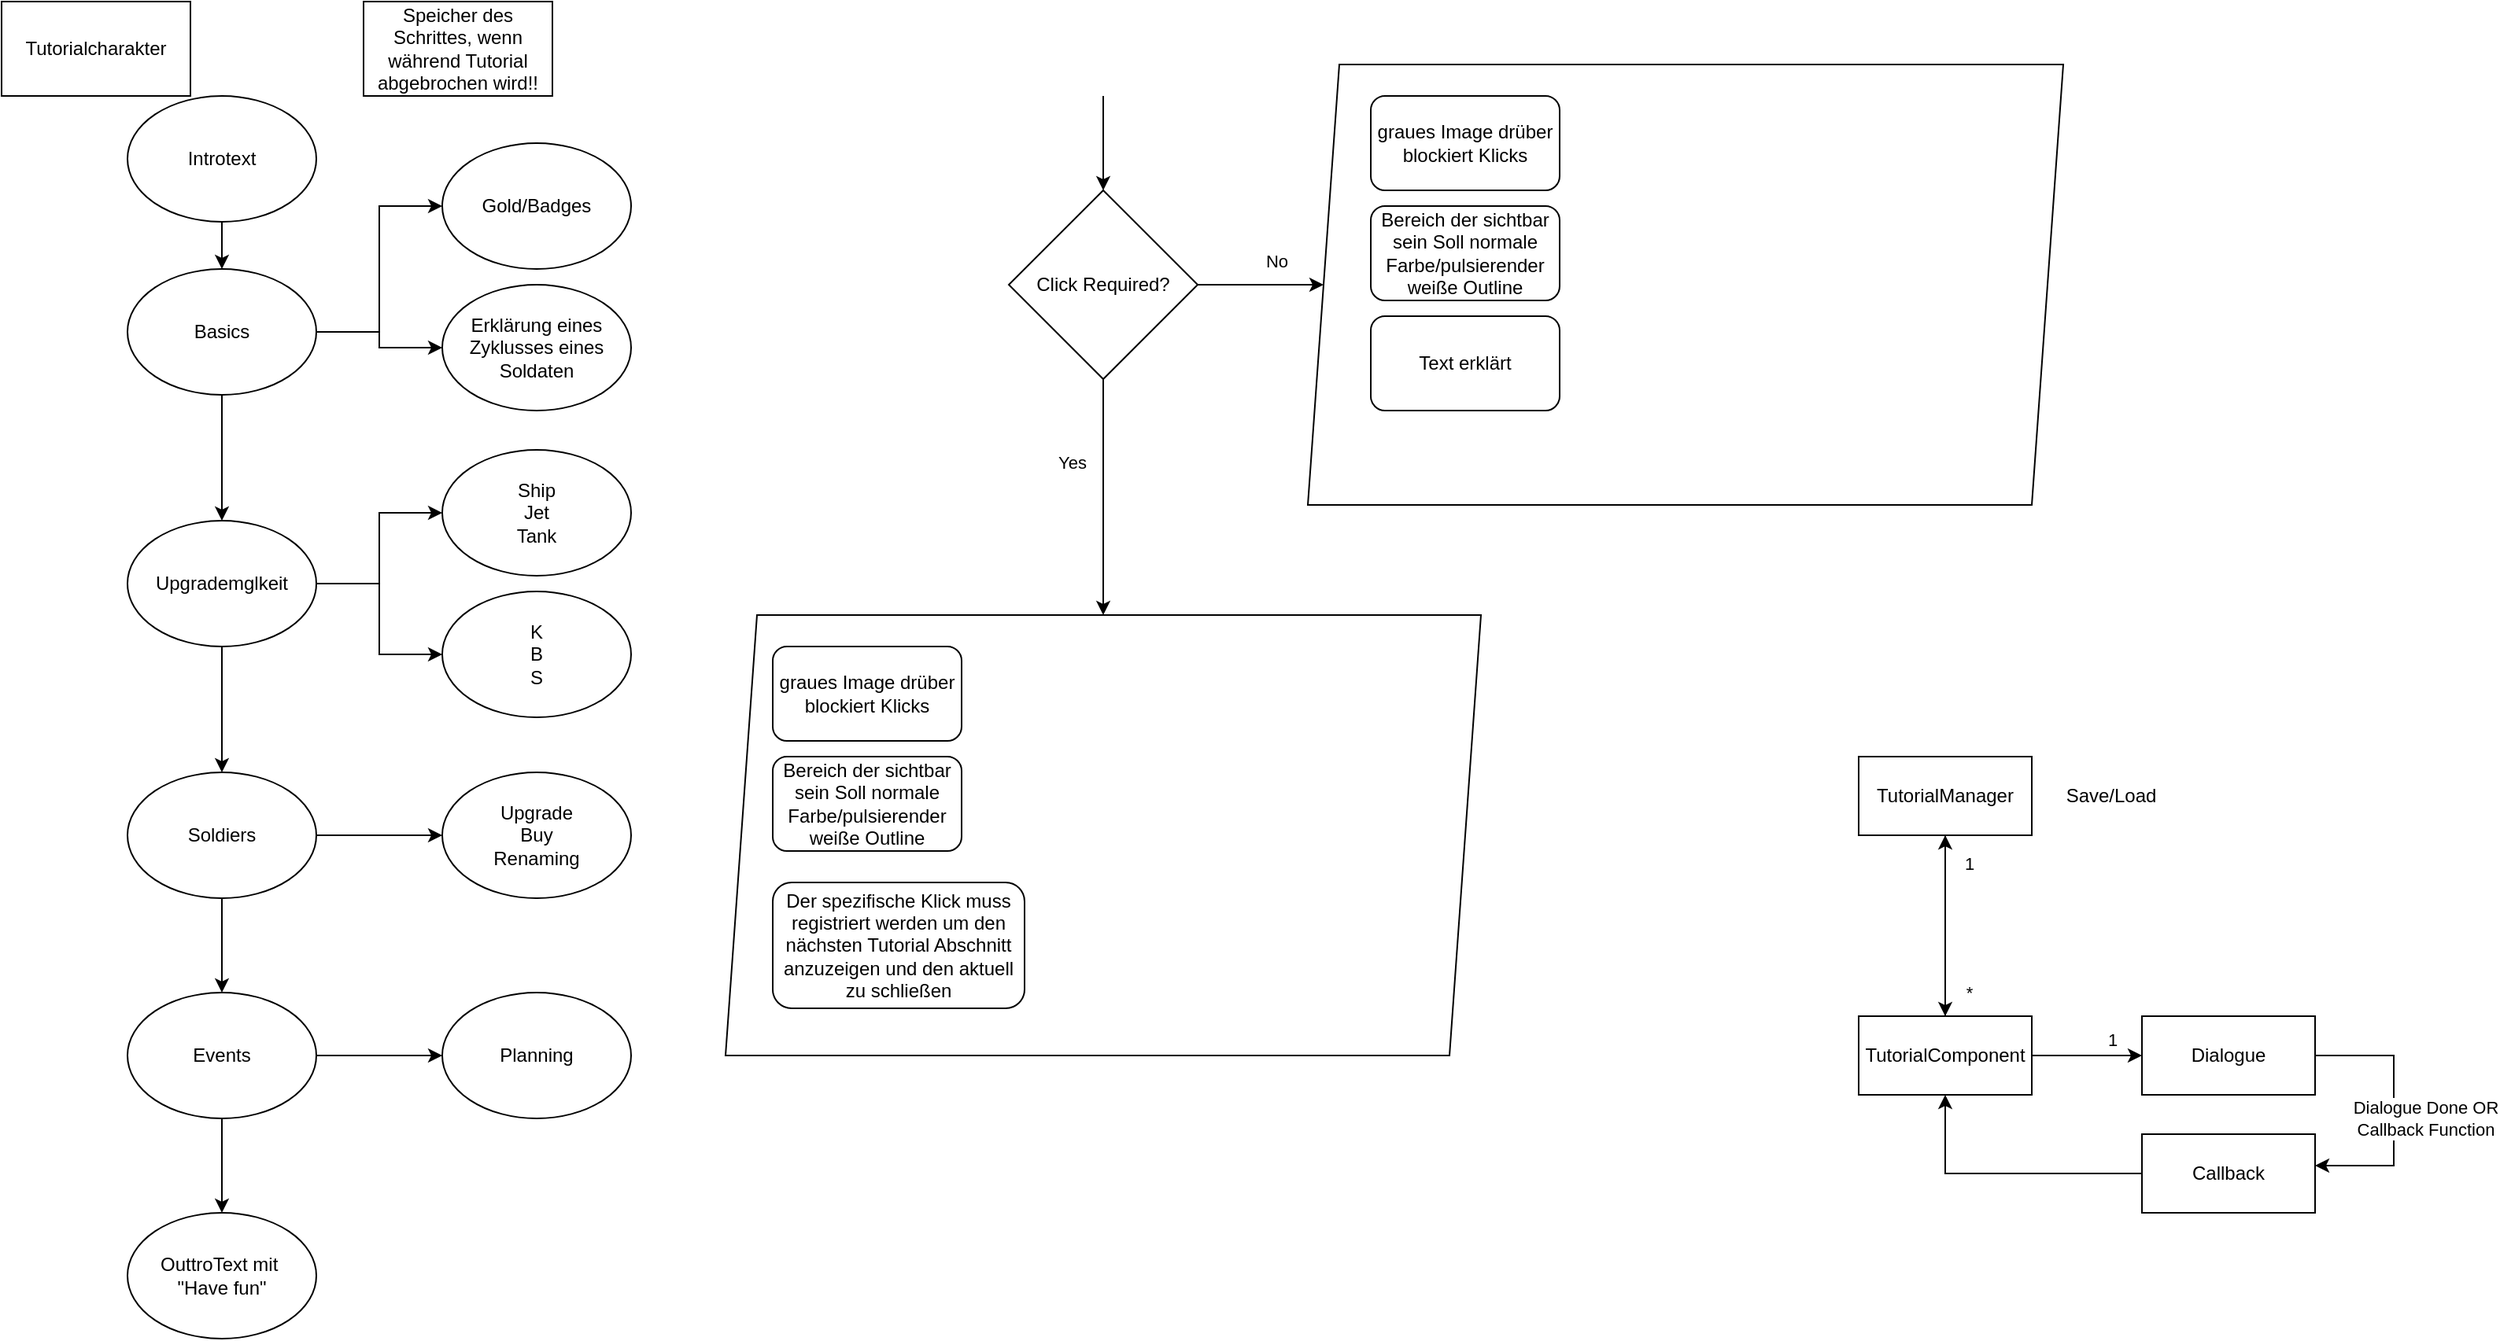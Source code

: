 <mxfile version="24.0.4" type="device">
  <diagram name="Seite-1" id="9-ymV582pqDxq1HW8YvX">
    <mxGraphModel dx="1434" dy="836" grid="1" gridSize="10" guides="1" tooltips="1" connect="1" arrows="1" fold="1" page="1" pageScale="1" pageWidth="827" pageHeight="1169" math="0" shadow="0">
      <root>
        <mxCell id="0" />
        <mxCell id="1" parent="0" />
        <mxCell id="9J-22XAXR4bjDbhk-DiG-13" style="edgeStyle=orthogonalEdgeStyle;rounded=0;orthogonalLoop=1;jettySize=auto;html=1;" parent="1" source="9J-22XAXR4bjDbhk-DiG-1" target="9J-22XAXR4bjDbhk-DiG-2" edge="1">
          <mxGeometry relative="1" as="geometry" />
        </mxCell>
        <mxCell id="9J-22XAXR4bjDbhk-DiG-1" value="Introtext" style="ellipse;whiteSpace=wrap;html=1;" parent="1" vertex="1">
          <mxGeometry x="80" y="80" width="120" height="80" as="geometry" />
        </mxCell>
        <mxCell id="9J-22XAXR4bjDbhk-DiG-14" style="edgeStyle=orthogonalEdgeStyle;rounded=0;orthogonalLoop=1;jettySize=auto;html=1;" parent="1" source="9J-22XAXR4bjDbhk-DiG-2" target="9J-22XAXR4bjDbhk-DiG-5" edge="1">
          <mxGeometry relative="1" as="geometry" />
        </mxCell>
        <mxCell id="9J-22XAXR4bjDbhk-DiG-16" style="edgeStyle=orthogonalEdgeStyle;rounded=0;orthogonalLoop=1;jettySize=auto;html=1;" parent="1" source="9J-22XAXR4bjDbhk-DiG-2" target="9J-22XAXR4bjDbhk-DiG-3" edge="1">
          <mxGeometry relative="1" as="geometry" />
        </mxCell>
        <mxCell id="9J-22XAXR4bjDbhk-DiG-17" style="edgeStyle=orthogonalEdgeStyle;rounded=0;orthogonalLoop=1;jettySize=auto;html=1;" parent="1" source="9J-22XAXR4bjDbhk-DiG-2" target="9J-22XAXR4bjDbhk-DiG-4" edge="1">
          <mxGeometry relative="1" as="geometry" />
        </mxCell>
        <mxCell id="9J-22XAXR4bjDbhk-DiG-2" value="Basics" style="ellipse;whiteSpace=wrap;html=1;" parent="1" vertex="1">
          <mxGeometry x="80" y="190" width="120" height="80" as="geometry" />
        </mxCell>
        <mxCell id="9J-22XAXR4bjDbhk-DiG-3" value="Gold/Badges" style="ellipse;whiteSpace=wrap;html=1;" parent="1" vertex="1">
          <mxGeometry x="280" y="110" width="120" height="80" as="geometry" />
        </mxCell>
        <mxCell id="9J-22XAXR4bjDbhk-DiG-4" value="Erklärung eines Zyklusses eines Soldaten" style="ellipse;whiteSpace=wrap;html=1;" parent="1" vertex="1">
          <mxGeometry x="280" y="200" width="120" height="80" as="geometry" />
        </mxCell>
        <mxCell id="9J-22XAXR4bjDbhk-DiG-15" style="edgeStyle=orthogonalEdgeStyle;rounded=0;orthogonalLoop=1;jettySize=auto;html=1;" parent="1" source="9J-22XAXR4bjDbhk-DiG-5" target="9J-22XAXR4bjDbhk-DiG-9" edge="1">
          <mxGeometry relative="1" as="geometry" />
        </mxCell>
        <mxCell id="9J-22XAXR4bjDbhk-DiG-18" style="edgeStyle=orthogonalEdgeStyle;rounded=0;orthogonalLoop=1;jettySize=auto;html=1;" parent="1" source="9J-22XAXR4bjDbhk-DiG-5" target="9J-22XAXR4bjDbhk-DiG-7" edge="1">
          <mxGeometry relative="1" as="geometry" />
        </mxCell>
        <mxCell id="9J-22XAXR4bjDbhk-DiG-19" style="edgeStyle=orthogonalEdgeStyle;rounded=0;orthogonalLoop=1;jettySize=auto;html=1;" parent="1" source="9J-22XAXR4bjDbhk-DiG-5" target="9J-22XAXR4bjDbhk-DiG-6" edge="1">
          <mxGeometry relative="1" as="geometry" />
        </mxCell>
        <mxCell id="9J-22XAXR4bjDbhk-DiG-5" value="Upgrademglkeit" style="ellipse;whiteSpace=wrap;html=1;" parent="1" vertex="1">
          <mxGeometry x="80" y="350" width="120" height="80" as="geometry" />
        </mxCell>
        <mxCell id="9J-22XAXR4bjDbhk-DiG-6" value="K&lt;div&gt;B&lt;/div&gt;&lt;div&gt;S&lt;/div&gt;" style="ellipse;whiteSpace=wrap;html=1;" parent="1" vertex="1">
          <mxGeometry x="280" y="395" width="120" height="80" as="geometry" />
        </mxCell>
        <mxCell id="9J-22XAXR4bjDbhk-DiG-7" value="Ship&lt;div&gt;Jet&lt;/div&gt;&lt;div&gt;Tank&lt;/div&gt;" style="ellipse;whiteSpace=wrap;html=1;" parent="1" vertex="1">
          <mxGeometry x="280" y="305" width="120" height="80" as="geometry" />
        </mxCell>
        <mxCell id="9J-22XAXR4bjDbhk-DiG-20" style="edgeStyle=orthogonalEdgeStyle;rounded=0;orthogonalLoop=1;jettySize=auto;html=1;" parent="1" source="9J-22XAXR4bjDbhk-DiG-9" target="9J-22XAXR4bjDbhk-DiG-10" edge="1">
          <mxGeometry relative="1" as="geometry" />
        </mxCell>
        <mxCell id="9J-22XAXR4bjDbhk-DiG-22" style="edgeStyle=orthogonalEdgeStyle;rounded=0;orthogonalLoop=1;jettySize=auto;html=1;" parent="1" source="9J-22XAXR4bjDbhk-DiG-9" target="9J-22XAXR4bjDbhk-DiG-21" edge="1">
          <mxGeometry relative="1" as="geometry" />
        </mxCell>
        <mxCell id="9J-22XAXR4bjDbhk-DiG-9" value="Soldiers" style="ellipse;whiteSpace=wrap;html=1;" parent="1" vertex="1">
          <mxGeometry x="80" y="510" width="120" height="80" as="geometry" />
        </mxCell>
        <mxCell id="9J-22XAXR4bjDbhk-DiG-10" value="Upgrade&lt;div&gt;Buy&lt;/div&gt;&lt;div&gt;Renaming&lt;/div&gt;" style="ellipse;whiteSpace=wrap;html=1;" parent="1" vertex="1">
          <mxGeometry x="280" y="510" width="120" height="80" as="geometry" />
        </mxCell>
        <mxCell id="9J-22XAXR4bjDbhk-DiG-11" value="Tutorialcharakter" style="rounded=0;whiteSpace=wrap;html=1;" parent="1" vertex="1">
          <mxGeometry y="20" width="120" height="60" as="geometry" />
        </mxCell>
        <mxCell id="9J-22XAXR4bjDbhk-DiG-12" value="Speicher des Schrittes, wenn während Tutorial abgebrochen wird!!" style="rounded=0;whiteSpace=wrap;html=1;" parent="1" vertex="1">
          <mxGeometry x="230" y="20" width="120" height="60" as="geometry" />
        </mxCell>
        <mxCell id="9J-22XAXR4bjDbhk-DiG-24" style="edgeStyle=orthogonalEdgeStyle;rounded=0;orthogonalLoop=1;jettySize=auto;html=1;" parent="1" source="9J-22XAXR4bjDbhk-DiG-21" target="9J-22XAXR4bjDbhk-DiG-23" edge="1">
          <mxGeometry relative="1" as="geometry" />
        </mxCell>
        <mxCell id="9J-22XAXR4bjDbhk-DiG-27" style="edgeStyle=orthogonalEdgeStyle;rounded=0;orthogonalLoop=1;jettySize=auto;html=1;" parent="1" source="9J-22XAXR4bjDbhk-DiG-21" target="9J-22XAXR4bjDbhk-DiG-26" edge="1">
          <mxGeometry relative="1" as="geometry" />
        </mxCell>
        <mxCell id="9J-22XAXR4bjDbhk-DiG-21" value="Events" style="ellipse;whiteSpace=wrap;html=1;" parent="1" vertex="1">
          <mxGeometry x="80" y="650" width="120" height="80" as="geometry" />
        </mxCell>
        <mxCell id="9J-22XAXR4bjDbhk-DiG-23" value="Planning" style="ellipse;whiteSpace=wrap;html=1;" parent="1" vertex="1">
          <mxGeometry x="280" y="650" width="120" height="80" as="geometry" />
        </mxCell>
        <mxCell id="9J-22XAXR4bjDbhk-DiG-26" value="OuttroText mit&amp;nbsp;&lt;div&gt;&quot;Have fun&quot;&lt;/div&gt;" style="ellipse;whiteSpace=wrap;html=1;" parent="1" vertex="1">
          <mxGeometry x="80" y="790" width="120" height="80" as="geometry" />
        </mxCell>
        <mxCell id="9J-22XAXR4bjDbhk-DiG-30" value="No" style="edgeStyle=orthogonalEdgeStyle;rounded=0;orthogonalLoop=1;jettySize=auto;html=1;spacingTop=-10;" parent="1" source="9J-22XAXR4bjDbhk-DiG-28" target="9J-22XAXR4bjDbhk-DiG-31" edge="1">
          <mxGeometry x="0.25" y="10" relative="1" as="geometry">
            <mxPoint x="870" y="200" as="targetPoint" />
            <mxPoint as="offset" />
          </mxGeometry>
        </mxCell>
        <mxCell id="9J-22XAXR4bjDbhk-DiG-37" style="edgeStyle=orthogonalEdgeStyle;rounded=0;orthogonalLoop=1;jettySize=auto;html=1;" parent="1" source="9J-22XAXR4bjDbhk-DiG-28" target="9J-22XAXR4bjDbhk-DiG-36" edge="1">
          <mxGeometry relative="1" as="geometry" />
        </mxCell>
        <mxCell id="9J-22XAXR4bjDbhk-DiG-38" value="Yes" style="edgeLabel;html=1;align=center;verticalAlign=middle;resizable=0;points=[];" parent="9J-22XAXR4bjDbhk-DiG-37" vertex="1" connectable="0">
          <mxGeometry x="-0.293" y="1" relative="1" as="geometry">
            <mxPoint x="-21" as="offset" />
          </mxGeometry>
        </mxCell>
        <mxCell id="9J-22XAXR4bjDbhk-DiG-28" value="Click Required?" style="rhombus;whiteSpace=wrap;html=1;" parent="1" vertex="1">
          <mxGeometry x="640" y="140" width="120" height="120" as="geometry" />
        </mxCell>
        <mxCell id="9J-22XAXR4bjDbhk-DiG-29" value="" style="endArrow=classic;html=1;rounded=0;" parent="1" target="9J-22XAXR4bjDbhk-DiG-28" edge="1">
          <mxGeometry width="50" height="50" relative="1" as="geometry">
            <mxPoint x="700" y="80" as="sourcePoint" />
            <mxPoint x="750" y="30" as="targetPoint" />
          </mxGeometry>
        </mxCell>
        <mxCell id="9J-22XAXR4bjDbhk-DiG-31" value="" style="shape=parallelogram;perimeter=parallelogramPerimeter;whiteSpace=wrap;html=1;fixedSize=1;" parent="1" vertex="1">
          <mxGeometry x="830" y="60" width="480" height="280" as="geometry" />
        </mxCell>
        <mxCell id="9J-22XAXR4bjDbhk-DiG-33" value="graues Image drüber&lt;div&gt;blockiert Klicks&lt;/div&gt;" style="rounded=1;whiteSpace=wrap;html=1;" parent="1" vertex="1">
          <mxGeometry x="870" y="80" width="120" height="60" as="geometry" />
        </mxCell>
        <mxCell id="9J-22XAXR4bjDbhk-DiG-34" value="Bereich der sichtbar sein Soll normale Farbe/pulsierender weiße Outline" style="rounded=1;whiteSpace=wrap;html=1;" parent="1" vertex="1">
          <mxGeometry x="870" y="150" width="120" height="60" as="geometry" />
        </mxCell>
        <mxCell id="9J-22XAXR4bjDbhk-DiG-35" value="Text erklärt" style="rounded=1;whiteSpace=wrap;html=1;" parent="1" vertex="1">
          <mxGeometry x="870" y="220" width="120" height="60" as="geometry" />
        </mxCell>
        <mxCell id="9J-22XAXR4bjDbhk-DiG-36" value="" style="shape=parallelogram;perimeter=parallelogramPerimeter;whiteSpace=wrap;html=1;fixedSize=1;" parent="1" vertex="1">
          <mxGeometry x="460" y="410" width="480" height="280" as="geometry" />
        </mxCell>
        <mxCell id="9J-22XAXR4bjDbhk-DiG-39" value="graues Image drüber&lt;div&gt;blockiert Klicks&lt;/div&gt;" style="rounded=1;whiteSpace=wrap;html=1;" parent="1" vertex="1">
          <mxGeometry x="490" y="430" width="120" height="60" as="geometry" />
        </mxCell>
        <mxCell id="9J-22XAXR4bjDbhk-DiG-40" value="Bereich der sichtbar sein Soll normale Farbe/pulsierender weiße Outline" style="rounded=1;whiteSpace=wrap;html=1;" parent="1" vertex="1">
          <mxGeometry x="490" y="500" width="120" height="60" as="geometry" />
        </mxCell>
        <mxCell id="9J-22XAXR4bjDbhk-DiG-43" value="Der spezifische Klick muss registriert werden um den nächsten Tutorial Abschnitt anzuzeigen und den aktuell zu schließen" style="rounded=1;whiteSpace=wrap;html=1;" parent="1" vertex="1">
          <mxGeometry x="490" y="580" width="160" height="80" as="geometry" />
        </mxCell>
        <mxCell id="9J-22XAXR4bjDbhk-DiG-47" style="edgeStyle=orthogonalEdgeStyle;rounded=0;orthogonalLoop=1;jettySize=auto;html=1;" parent="1" source="9J-22XAXR4bjDbhk-DiG-44" target="9J-22XAXR4bjDbhk-DiG-46" edge="1">
          <mxGeometry relative="1" as="geometry" />
        </mxCell>
        <mxCell id="9J-22XAXR4bjDbhk-DiG-48" value="*" style="edgeLabel;html=1;align=center;verticalAlign=middle;resizable=0;points=[];" parent="9J-22XAXR4bjDbhk-DiG-47" vertex="1" connectable="0">
          <mxGeometry x="0.374" y="3" relative="1" as="geometry">
            <mxPoint x="12" y="21" as="offset" />
          </mxGeometry>
        </mxCell>
        <mxCell id="9J-22XAXR4bjDbhk-DiG-44" value="TutorialManager" style="html=1;whiteSpace=wrap;" parent="1" vertex="1">
          <mxGeometry x="1180" y="500" width="110" height="50" as="geometry" />
        </mxCell>
        <mxCell id="9J-22XAXR4bjDbhk-DiG-50" style="edgeStyle=orthogonalEdgeStyle;rounded=0;orthogonalLoop=1;jettySize=auto;html=1;" parent="1" source="9J-22XAXR4bjDbhk-DiG-46" target="9J-22XAXR4bjDbhk-DiG-49" edge="1">
          <mxGeometry relative="1" as="geometry" />
        </mxCell>
        <mxCell id="9J-22XAXR4bjDbhk-DiG-51" value="1" style="edgeLabel;html=1;align=center;verticalAlign=middle;resizable=0;points=[];" parent="9J-22XAXR4bjDbhk-DiG-50" vertex="1" connectable="0">
          <mxGeometry x="0.447" y="1" relative="1" as="geometry">
            <mxPoint y="-9" as="offset" />
          </mxGeometry>
        </mxCell>
        <mxCell id="9J-22XAXR4bjDbhk-DiG-55" style="edgeStyle=orthogonalEdgeStyle;rounded=0;orthogonalLoop=1;jettySize=auto;html=1;" parent="1" source="9J-22XAXR4bjDbhk-DiG-46" target="9J-22XAXR4bjDbhk-DiG-44" edge="1">
          <mxGeometry relative="1" as="geometry" />
        </mxCell>
        <mxCell id="9J-22XAXR4bjDbhk-DiG-56" value="1" style="edgeLabel;html=1;align=center;verticalAlign=middle;resizable=0;points=[];" parent="9J-22XAXR4bjDbhk-DiG-55" vertex="1" connectable="0">
          <mxGeometry x="0.69" y="-2" relative="1" as="geometry">
            <mxPoint x="13" as="offset" />
          </mxGeometry>
        </mxCell>
        <mxCell id="9J-22XAXR4bjDbhk-DiG-46" value="TutorialComponent" style="html=1;whiteSpace=wrap;" parent="1" vertex="1">
          <mxGeometry x="1180" y="665" width="110" height="50" as="geometry" />
        </mxCell>
        <mxCell id="9J-22XAXR4bjDbhk-DiG-54" style="edgeStyle=orthogonalEdgeStyle;rounded=0;orthogonalLoop=1;jettySize=auto;html=1;" parent="1" source="9J-22XAXR4bjDbhk-DiG-49" target="9J-22XAXR4bjDbhk-DiG-52" edge="1">
          <mxGeometry relative="1" as="geometry">
            <Array as="points">
              <mxPoint x="1520" y="690" />
              <mxPoint x="1520" y="760" />
            </Array>
          </mxGeometry>
        </mxCell>
        <mxCell id="9J-22XAXR4bjDbhk-DiG-57" value="Dialogue Done OR&lt;div&gt;Callback Function&lt;/div&gt;" style="edgeLabel;html=1;align=center;verticalAlign=middle;resizable=0;points=[];" parent="9J-22XAXR4bjDbhk-DiG-54" vertex="1" connectable="0">
          <mxGeometry x="-0.094" y="-1" relative="1" as="geometry">
            <mxPoint x="21" y="13" as="offset" />
          </mxGeometry>
        </mxCell>
        <mxCell id="9J-22XAXR4bjDbhk-DiG-49" value="Dialogue" style="html=1;whiteSpace=wrap;" parent="1" vertex="1">
          <mxGeometry x="1360" y="665" width="110" height="50" as="geometry" />
        </mxCell>
        <mxCell id="9J-22XAXR4bjDbhk-DiG-53" style="edgeStyle=orthogonalEdgeStyle;rounded=0;orthogonalLoop=1;jettySize=auto;html=1;" parent="1" source="9J-22XAXR4bjDbhk-DiG-52" target="9J-22XAXR4bjDbhk-DiG-46" edge="1">
          <mxGeometry relative="1" as="geometry" />
        </mxCell>
        <mxCell id="9J-22XAXR4bjDbhk-DiG-52" value="Callback" style="html=1;whiteSpace=wrap;" parent="1" vertex="1">
          <mxGeometry x="1360" y="740" width="110" height="50" as="geometry" />
        </mxCell>
        <mxCell id="9J-22XAXR4bjDbhk-DiG-58" value="Save/Load" style="text;html=1;align=center;verticalAlign=middle;resizable=0;points=[];autosize=1;strokeColor=none;fillColor=none;" parent="1" vertex="1">
          <mxGeometry x="1300" y="510" width="80" height="30" as="geometry" />
        </mxCell>
      </root>
    </mxGraphModel>
  </diagram>
</mxfile>
